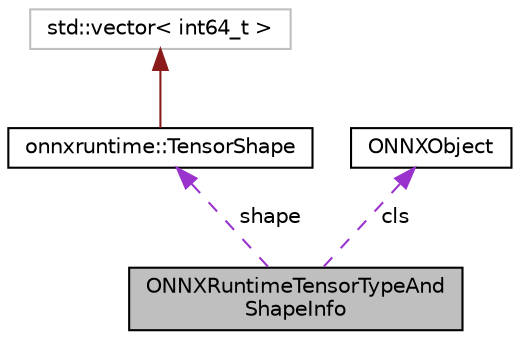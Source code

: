 digraph "ONNXRuntimeTensorTypeAndShapeInfo"
{
  edge [fontname="Helvetica",fontsize="10",labelfontname="Helvetica",labelfontsize="10"];
  node [fontname="Helvetica",fontsize="10",shape=record];
  Node1 [label="ONNXRuntimeTensorTypeAnd\lShapeInfo",height=0.2,width=0.4,color="black", fillcolor="grey75", style="filled", fontcolor="black"];
  Node2 -> Node1 [dir="back",color="darkorchid3",fontsize="10",style="dashed",label=" shape" ,fontname="Helvetica"];
  Node2 [label="onnxruntime::TensorShape",height=0.2,width=0.4,color="black", fillcolor="white", style="filled",URL="$classonnxruntime_1_1TensorShape.html"];
  Node3 -> Node2 [dir="back",color="firebrick4",fontsize="10",style="solid",fontname="Helvetica"];
  Node3 [label="std::vector\< int64_t \>",height=0.2,width=0.4,color="grey75", fillcolor="white", style="filled"];
  Node4 -> Node1 [dir="back",color="darkorchid3",fontsize="10",style="dashed",label=" cls" ,fontname="Helvetica"];
  Node4 [label="ONNXObject",height=0.2,width=0.4,color="black", fillcolor="white", style="filled",URL="$structONNXObject.html"];
}
